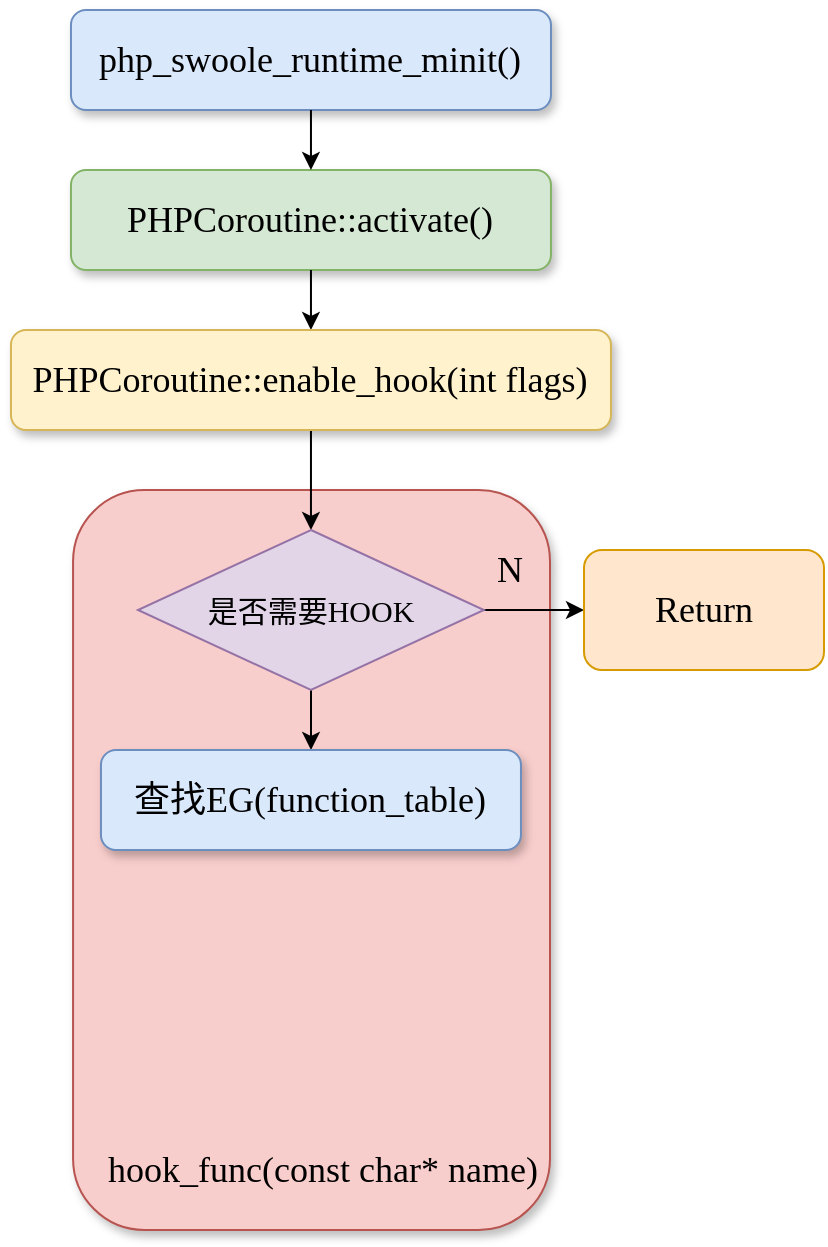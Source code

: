 <mxfile version="14.8.0" type="github">
  <diagram id="xvSNXtXD1GJoViZldcHa" name="Page-1">
    <mxGraphModel dx="1298" dy="834" grid="1" gridSize="10" guides="1" tooltips="1" connect="1" arrows="1" fold="1" page="1" pageScale="1" pageWidth="827" pageHeight="1169" math="0" shadow="0">
      <root>
        <mxCell id="0" />
        <mxCell id="1" parent="0" />
        <mxCell id="D7lvL-WImjUXsvfAOfAn-6" value="" style="rounded=1;whiteSpace=wrap;html=1;fillColor=#f8cecc;strokeColor=#b85450;glass=0;shadow=1;sketch=0;" vertex="1" parent="1">
          <mxGeometry x="264.53" y="320" width="238.47" height="370" as="geometry" />
        </mxCell>
        <mxCell id="V7z8TSo9skK1t5681iLd-4" value="" style="group;rounded=0;glass=0;sketch=0;shadow=0;" parent="1" vertex="1" connectable="0">
          <mxGeometry x="263.48" y="80" width="240" height="50" as="geometry" />
        </mxCell>
        <mxCell id="ISG_djN0Bw56h7QEPoc2-1" value="&lt;span style=&quot;font-family: &amp;#34;times new roman&amp;#34; ; font-size: 18px&quot;&gt;php_swoole_runtime_minit()&lt;/span&gt;" style="rounded=1;whiteSpace=wrap;html=1;fillColor=#dae8fc;strokeColor=#6c8ebf;glass=0;shadow=1;sketch=0;" parent="V7z8TSo9skK1t5681iLd-4" vertex="1">
          <mxGeometry width="240" height="50" as="geometry" />
        </mxCell>
        <mxCell id="V7z8TSo9skK1t5681iLd-9" value="" style="group;rounded=0;glass=0;sketch=0;shadow=0;" parent="1" vertex="1" connectable="0">
          <mxGeometry x="263.48" y="160" width="240" height="50" as="geometry" />
        </mxCell>
        <mxCell id="V7z8TSo9skK1t5681iLd-10" value="&lt;span style=&quot;font-family: &amp;#34;times new roman&amp;#34; ; font-size: 18px&quot;&gt;PHPCoroutine::activate()&lt;/span&gt;" style="rounded=1;whiteSpace=wrap;html=1;fillColor=#d5e8d4;strokeColor=#82b366;glass=0;shadow=1;sketch=0;" parent="V7z8TSo9skK1t5681iLd-9" vertex="1">
          <mxGeometry width="240" height="50" as="geometry" />
        </mxCell>
        <mxCell id="V7z8TSo9skK1t5681iLd-12" style="edgeStyle=orthogonalEdgeStyle;rounded=0;orthogonalLoop=1;jettySize=auto;html=1;exitX=0.5;exitY=1;exitDx=0;exitDy=0;entryX=0.5;entryY=0;entryDx=0;entryDy=0;fontFamily=Times New Roman;" parent="1" source="ISG_djN0Bw56h7QEPoc2-1" target="V7z8TSo9skK1t5681iLd-10" edge="1">
          <mxGeometry relative="1" as="geometry" />
        </mxCell>
        <mxCell id="D7lvL-WImjUXsvfAOfAn-5" style="edgeStyle=orthogonalEdgeStyle;rounded=0;orthogonalLoop=1;jettySize=auto;html=1;exitX=0.5;exitY=1;exitDx=0;exitDy=0;entryX=0.5;entryY=0;entryDx=0;entryDy=0;" edge="1" parent="1" source="V7z8TSo9skK1t5681iLd-10" target="D7lvL-WImjUXsvfAOfAn-2">
          <mxGeometry relative="1" as="geometry" />
        </mxCell>
        <mxCell id="D7lvL-WImjUXsvfAOfAn-16" value="" style="edgeStyle=orthogonalEdgeStyle;rounded=0;orthogonalLoop=1;jettySize=auto;html=1;" edge="1" parent="1" source="D7lvL-WImjUXsvfAOfAn-2" target="D7lvL-WImjUXsvfAOfAn-8">
          <mxGeometry relative="1" as="geometry" />
        </mxCell>
        <mxCell id="D7lvL-WImjUXsvfAOfAn-2" value="&lt;span style=&quot;font-family: &amp;#34;times new roman&amp;#34; ; font-size: 18px&quot;&gt;PHPCoroutine::enable_hook(int flags)&lt;/span&gt;" style="rounded=1;whiteSpace=wrap;html=1;fillColor=#fff2cc;strokeColor=#d6b656;glass=0;shadow=1;sketch=0;" vertex="1" parent="1">
          <mxGeometry x="233.48" y="240" width="300" height="50" as="geometry" />
        </mxCell>
        <mxCell id="D7lvL-WImjUXsvfAOfAn-12" value="" style="edgeStyle=orthogonalEdgeStyle;rounded=0;orthogonalLoop=1;jettySize=auto;html=1;" edge="1" parent="1" source="D7lvL-WImjUXsvfAOfAn-8" target="D7lvL-WImjUXsvfAOfAn-11">
          <mxGeometry relative="1" as="geometry" />
        </mxCell>
        <mxCell id="D7lvL-WImjUXsvfAOfAn-20" value="" style="edgeStyle=orthogonalEdgeStyle;rounded=0;orthogonalLoop=1;jettySize=auto;html=1;" edge="1" parent="1" source="D7lvL-WImjUXsvfAOfAn-8" target="D7lvL-WImjUXsvfAOfAn-19">
          <mxGeometry relative="1" as="geometry" />
        </mxCell>
        <mxCell id="D7lvL-WImjUXsvfAOfAn-8" value="&lt;font style=&quot;font-size: 15px&quot; face=&quot;Times New Roman&quot;&gt;是否需要HOOK&lt;/font&gt;" style="rhombus;whiteSpace=wrap;html=1;fillColor=#e1d5e7;strokeColor=#9673a6;" vertex="1" parent="1">
          <mxGeometry x="296.98" y="340" width="173" height="80" as="geometry" />
        </mxCell>
        <mxCell id="D7lvL-WImjUXsvfAOfAn-11" value="&lt;font face=&quot;Times New Roman&quot; style=&quot;font-size: 18px&quot;&gt;Return&lt;/font&gt;" style="rounded=1;whiteSpace=wrap;html=1;fillColor=#ffe6cc;strokeColor=#d79b00;" vertex="1" parent="1">
          <mxGeometry x="520" y="350" width="120" height="60" as="geometry" />
        </mxCell>
        <mxCell id="D7lvL-WImjUXsvfAOfAn-13" value="&lt;font face=&quot;Times New Roman&quot; style=&quot;font-size: 18px&quot;&gt;N&lt;/font&gt;" style="text;html=1;strokeColor=none;fillColor=none;align=center;verticalAlign=middle;whiteSpace=wrap;rounded=0;" vertex="1" parent="1">
          <mxGeometry x="463.48" y="350" width="40" height="20" as="geometry" />
        </mxCell>
        <mxCell id="D7lvL-WImjUXsvfAOfAn-15" value="&lt;font face=&quot;Times New Roman&quot; style=&quot;font-size: 18px&quot;&gt;hook_func(const char* name)&lt;/font&gt;" style="text;html=1;strokeColor=none;fillColor=none;align=center;verticalAlign=middle;whiteSpace=wrap;rounded=0;" vertex="1" parent="1">
          <mxGeometry x="278.48" y="650" width="223" height="20" as="geometry" />
        </mxCell>
        <mxCell id="D7lvL-WImjUXsvfAOfAn-18" value="" style="group;rounded=0;glass=0;sketch=0;shadow=0;" vertex="1" connectable="0" parent="1">
          <mxGeometry x="278.48" y="450" width="210" height="50" as="geometry" />
        </mxCell>
        <mxCell id="D7lvL-WImjUXsvfAOfAn-19" value="&lt;font face=&quot;times new roman&quot;&gt;&lt;span style=&quot;font-size: 18px&quot;&gt;查找EG(function_table)&lt;/span&gt;&lt;/font&gt;" style="rounded=1;whiteSpace=wrap;html=1;fillColor=#dae8fc;strokeColor=#6c8ebf;glass=0;shadow=1;sketch=0;" vertex="1" parent="D7lvL-WImjUXsvfAOfAn-18">
          <mxGeometry width="210" height="50" as="geometry" />
        </mxCell>
      </root>
    </mxGraphModel>
  </diagram>
</mxfile>
